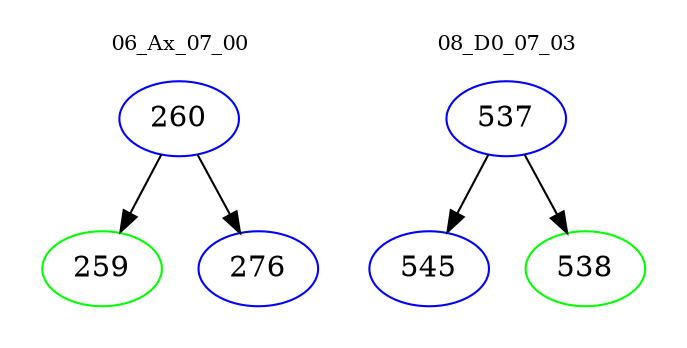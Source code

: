 digraph{
subgraph cluster_0 {
color = white
label = "06_Ax_07_00";
fontsize=10;
T0_260 [label="260", color="blue"]
T0_260 -> T0_259 [color="black"]
T0_259 [label="259", color="green"]
T0_260 -> T0_276 [color="black"]
T0_276 [label="276", color="blue"]
}
subgraph cluster_1 {
color = white
label = "08_D0_07_03";
fontsize=10;
T1_537 [label="537", color="blue"]
T1_537 -> T1_545 [color="black"]
T1_545 [label="545", color="blue"]
T1_537 -> T1_538 [color="black"]
T1_538 [label="538", color="green"]
}
}
